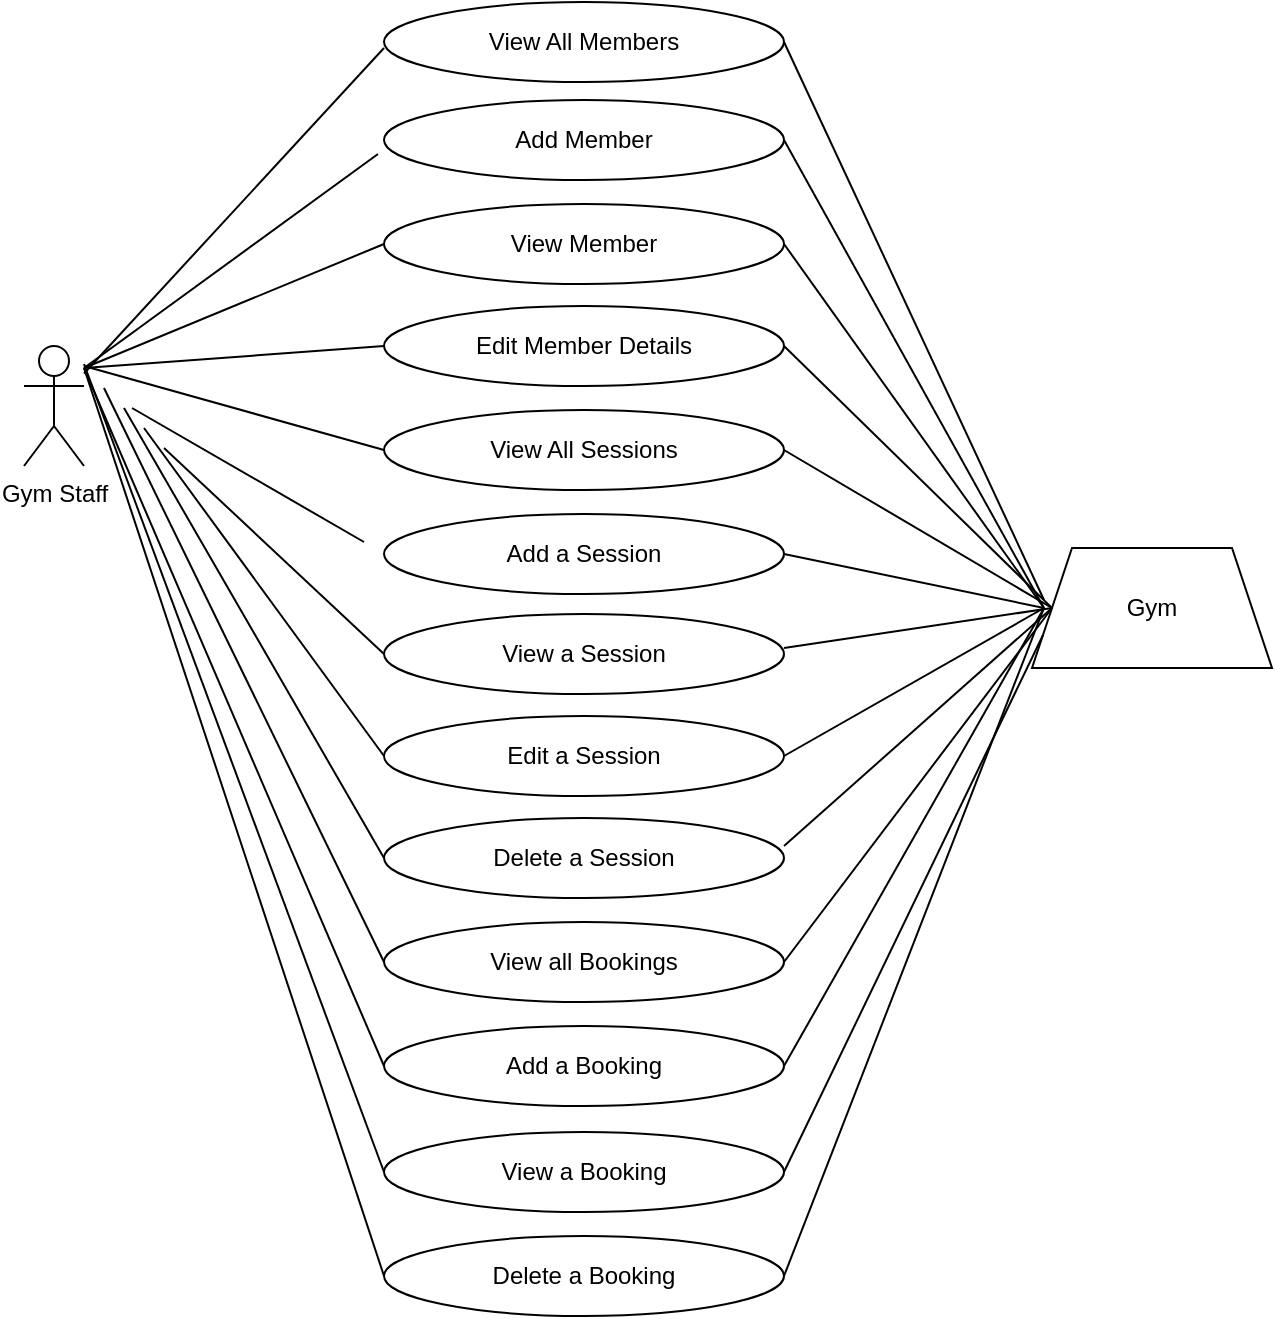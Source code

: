 <mxfile version="14.5.8" type="github">
  <diagram id="4ZYtwNBvJNw4dHj6FMdi" name="Page-1">
    <mxGraphModel dx="1199" dy="798" grid="0" gridSize="10" guides="1" tooltips="1" connect="1" arrows="1" fold="1" page="1" pageScale="1" pageWidth="827" pageHeight="1169" math="0" shadow="0">
      <root>
        <mxCell id="0" />
        <mxCell id="1" parent="0" />
        <mxCell id="EgusrF27Uay_0VXwVTjy-2" value="Gym Staff" style="shape=umlActor;verticalLabelPosition=bottom;verticalAlign=top;html=1;outlineConnect=0;" parent="1" vertex="1">
          <mxGeometry x="100" y="179" width="30" height="60" as="geometry" />
        </mxCell>
        <mxCell id="EgusrF27Uay_0VXwVTjy-8" value="View Member" style="ellipse;whiteSpace=wrap;html=1;" parent="1" vertex="1">
          <mxGeometry x="280" y="108" width="200" height="40" as="geometry" />
        </mxCell>
        <mxCell id="EgusrF27Uay_0VXwVTjy-9" value="Edit Member Details" style="ellipse;whiteSpace=wrap;html=1;" parent="1" vertex="1">
          <mxGeometry x="280" y="159" width="200" height="40" as="geometry" />
        </mxCell>
        <mxCell id="EgusrF27Uay_0VXwVTjy-10" value="View All Sessions" style="ellipse;whiteSpace=wrap;html=1;" parent="1" vertex="1">
          <mxGeometry x="280" y="211" width="200" height="40" as="geometry" />
        </mxCell>
        <mxCell id="EgusrF27Uay_0VXwVTjy-11" value="Add a Session" style="ellipse;whiteSpace=wrap;html=1;" parent="1" vertex="1">
          <mxGeometry x="280" y="263" width="200" height="40" as="geometry" />
        </mxCell>
        <mxCell id="EgusrF27Uay_0VXwVTjy-12" value="View a Session" style="ellipse;whiteSpace=wrap;html=1;" parent="1" vertex="1">
          <mxGeometry x="280" y="313" width="200" height="40" as="geometry" />
        </mxCell>
        <mxCell id="EgusrF27Uay_0VXwVTjy-13" value="Edit a Session" style="ellipse;whiteSpace=wrap;html=1;" parent="1" vertex="1">
          <mxGeometry x="280" y="364" width="200" height="40" as="geometry" />
        </mxCell>
        <mxCell id="EgusrF27Uay_0VXwVTjy-14" value="Delete a Session" style="ellipse;whiteSpace=wrap;html=1;" parent="1" vertex="1">
          <mxGeometry x="280" y="415" width="200" height="40" as="geometry" />
        </mxCell>
        <mxCell id="EgusrF27Uay_0VXwVTjy-15" value="Gym" style="shape=trapezoid;perimeter=trapezoidPerimeter;whiteSpace=wrap;html=1;fixedSize=1;" parent="1" vertex="1">
          <mxGeometry x="604" y="280" width="120" height="60" as="geometry" />
        </mxCell>
        <mxCell id="EgusrF27Uay_0VXwVTjy-16" value="View all Bookings" style="ellipse;whiteSpace=wrap;html=1;" parent="1" vertex="1">
          <mxGeometry x="280" y="467" width="200" height="40" as="geometry" />
        </mxCell>
        <mxCell id="EgusrF27Uay_0VXwVTjy-17" value="Delete a Booking" style="ellipse;whiteSpace=wrap;html=1;" parent="1" vertex="1">
          <mxGeometry x="280" y="624" width="200" height="40" as="geometry" />
        </mxCell>
        <mxCell id="EgusrF27Uay_0VXwVTjy-18" value="View a Booking" style="ellipse;whiteSpace=wrap;html=1;" parent="1" vertex="1">
          <mxGeometry x="280" y="572" width="200" height="40" as="geometry" />
        </mxCell>
        <mxCell id="EgusrF27Uay_0VXwVTjy-19" value="Add a Booking" style="ellipse;whiteSpace=wrap;html=1;" parent="1" vertex="1">
          <mxGeometry x="280" y="519" width="200" height="40" as="geometry" />
        </mxCell>
        <mxCell id="EgusrF27Uay_0VXwVTjy-23" value="View All Members" style="ellipse;whiteSpace=wrap;html=1;" parent="1" vertex="1">
          <mxGeometry x="280" y="7" width="200" height="40" as="geometry" />
        </mxCell>
        <mxCell id="EgusrF27Uay_0VXwVTjy-24" value="Add Member" style="ellipse;whiteSpace=wrap;html=1;" parent="1" vertex="1">
          <mxGeometry x="280" y="56" width="200" height="40" as="geometry" />
        </mxCell>
        <mxCell id="EgusrF27Uay_0VXwVTjy-27" value="" style="endArrow=none;html=1;" parent="1" source="EgusrF27Uay_0VXwVTjy-2" edge="1">
          <mxGeometry width="50" height="50" relative="1" as="geometry">
            <mxPoint x="230" y="80" as="sourcePoint" />
            <mxPoint x="280" y="30" as="targetPoint" />
          </mxGeometry>
        </mxCell>
        <mxCell id="EgusrF27Uay_0VXwVTjy-28" value="" style="endArrow=none;html=1;entryX=-0.015;entryY=0.675;entryDx=0;entryDy=0;entryPerimeter=0;" parent="1" target="EgusrF27Uay_0VXwVTjy-24" edge="1">
          <mxGeometry width="50" height="50" relative="1" as="geometry">
            <mxPoint x="130" y="190" as="sourcePoint" />
            <mxPoint x="290" y="40" as="targetPoint" />
          </mxGeometry>
        </mxCell>
        <mxCell id="EgusrF27Uay_0VXwVTjy-29" value="" style="endArrow=none;html=1;entryX=0;entryY=0.5;entryDx=0;entryDy=0;" parent="1" target="EgusrF27Uay_0VXwVTjy-8" edge="1">
          <mxGeometry width="50" height="50" relative="1" as="geometry">
            <mxPoint x="130" y="190" as="sourcePoint" />
            <mxPoint x="287" y="93" as="targetPoint" />
          </mxGeometry>
        </mxCell>
        <mxCell id="EgusrF27Uay_0VXwVTjy-30" value="" style="endArrow=none;html=1;entryX=0;entryY=0.5;entryDx=0;entryDy=0;" parent="1" target="EgusrF27Uay_0VXwVTjy-9" edge="1">
          <mxGeometry width="50" height="50" relative="1" as="geometry">
            <mxPoint x="130" y="190" as="sourcePoint" />
            <mxPoint x="290" y="138" as="targetPoint" />
          </mxGeometry>
        </mxCell>
        <mxCell id="EgusrF27Uay_0VXwVTjy-31" value="" style="endArrow=none;html=1;entryX=0;entryY=0.5;entryDx=0;entryDy=0;" parent="1" target="EgusrF27Uay_0VXwVTjy-10" edge="1">
          <mxGeometry width="50" height="50" relative="1" as="geometry">
            <mxPoint x="130" y="189" as="sourcePoint" />
            <mxPoint x="290" y="189" as="targetPoint" />
          </mxGeometry>
        </mxCell>
        <mxCell id="EgusrF27Uay_0VXwVTjy-32" value="" style="endArrow=none;html=1;entryX=1;entryY=0.5;entryDx=0;entryDy=0;" parent="1" target="EgusrF27Uay_0VXwVTjy-23" edge="1">
          <mxGeometry width="50" height="50" relative="1" as="geometry">
            <mxPoint x="610" y="306" as="sourcePoint" />
            <mxPoint x="757" y="199" as="targetPoint" />
          </mxGeometry>
        </mxCell>
        <mxCell id="EgusrF27Uay_0VXwVTjy-33" value="" style="endArrow=none;html=1;entryX=1;entryY=0.5;entryDx=0;entryDy=0;exitX=0;exitY=0.5;exitDx=0;exitDy=0;" parent="1" source="EgusrF27Uay_0VXwVTjy-15" target="EgusrF27Uay_0VXwVTjy-10" edge="1">
          <mxGeometry width="50" height="50" relative="1" as="geometry">
            <mxPoint x="620" y="316" as="sourcePoint" />
            <mxPoint x="490" y="37" as="targetPoint" />
          </mxGeometry>
        </mxCell>
        <mxCell id="EgusrF27Uay_0VXwVTjy-34" value="" style="endArrow=none;html=1;entryX=1;entryY=0.5;entryDx=0;entryDy=0;" parent="1" target="EgusrF27Uay_0VXwVTjy-11" edge="1">
          <mxGeometry width="50" height="50" relative="1" as="geometry">
            <mxPoint x="610" y="310" as="sourcePoint" />
            <mxPoint x="500" y="47" as="targetPoint" />
          </mxGeometry>
        </mxCell>
        <mxCell id="EgusrF27Uay_0VXwVTjy-35" value="" style="endArrow=none;html=1;entryX=1;entryY=0.5;entryDx=0;entryDy=0;exitX=0;exitY=0.5;exitDx=0;exitDy=0;" parent="1" source="EgusrF27Uay_0VXwVTjy-15" target="EgusrF27Uay_0VXwVTjy-9" edge="1">
          <mxGeometry width="50" height="50" relative="1" as="geometry">
            <mxPoint x="640" y="336" as="sourcePoint" />
            <mxPoint x="510" y="57" as="targetPoint" />
          </mxGeometry>
        </mxCell>
        <mxCell id="EgusrF27Uay_0VXwVTjy-36" value="" style="endArrow=none;html=1;entryX=1;entryY=0.5;entryDx=0;entryDy=0;" parent="1" target="EgusrF27Uay_0VXwVTjy-8" edge="1">
          <mxGeometry width="50" height="50" relative="1" as="geometry">
            <mxPoint x="610" y="310" as="sourcePoint" />
            <mxPoint x="520" y="67" as="targetPoint" />
          </mxGeometry>
        </mxCell>
        <mxCell id="EgusrF27Uay_0VXwVTjy-37" value="" style="endArrow=none;html=1;entryX=1;entryY=0.5;entryDx=0;entryDy=0;" parent="1" target="EgusrF27Uay_0VXwVTjy-24" edge="1">
          <mxGeometry width="50" height="50" relative="1" as="geometry">
            <mxPoint x="610" y="310" as="sourcePoint" />
            <mxPoint x="530" y="77" as="targetPoint" />
          </mxGeometry>
        </mxCell>
        <mxCell id="EgusrF27Uay_0VXwVTjy-38" value="" style="endArrow=none;html=1;entryX=1;entryY=0.5;entryDx=0;entryDy=0;exitX=0;exitY=0.5;exitDx=0;exitDy=0;" parent="1" source="EgusrF27Uay_0VXwVTjy-15" edge="1">
          <mxGeometry width="50" height="50" relative="1" as="geometry">
            <mxPoint x="610" y="357" as="sourcePoint" />
            <mxPoint x="480" y="330" as="targetPoint" />
          </mxGeometry>
        </mxCell>
        <mxCell id="EgusrF27Uay_0VXwVTjy-39" value="" style="endArrow=none;html=1;entryX=1;entryY=0.5;entryDx=0;entryDy=0;" parent="1" target="EgusrF27Uay_0VXwVTjy-13" edge="1">
          <mxGeometry width="50" height="50" relative="1" as="geometry">
            <mxPoint x="610" y="310" as="sourcePoint" />
            <mxPoint x="490" y="340" as="targetPoint" />
          </mxGeometry>
        </mxCell>
        <mxCell id="EgusrF27Uay_0VXwVTjy-40" value="" style="endArrow=none;html=1;entryX=1;entryY=0.35;entryDx=0;entryDy=0;exitX=0;exitY=0.5;exitDx=0;exitDy=0;entryPerimeter=0;" parent="1" source="EgusrF27Uay_0VXwVTjy-15" target="EgusrF27Uay_0VXwVTjy-14" edge="1">
          <mxGeometry width="50" height="50" relative="1" as="geometry">
            <mxPoint x="630" y="330" as="sourcePoint" />
            <mxPoint x="500" y="350" as="targetPoint" />
          </mxGeometry>
        </mxCell>
        <mxCell id="EgusrF27Uay_0VXwVTjy-41" value="" style="endArrow=none;html=1;entryX=1;entryY=0.5;entryDx=0;entryDy=0;exitX=0;exitY=0.5;exitDx=0;exitDy=0;" parent="1" source="EgusrF27Uay_0VXwVTjy-15" target="EgusrF27Uay_0VXwVTjy-16" edge="1">
          <mxGeometry width="50" height="50" relative="1" as="geometry">
            <mxPoint x="640" y="340" as="sourcePoint" />
            <mxPoint x="510" y="360" as="targetPoint" />
          </mxGeometry>
        </mxCell>
        <mxCell id="EgusrF27Uay_0VXwVTjy-42" value="" style="endArrow=none;html=1;entryX=1;entryY=0.5;entryDx=0;entryDy=0;" parent="1" target="EgusrF27Uay_0VXwVTjy-19" edge="1">
          <mxGeometry width="50" height="50" relative="1" as="geometry">
            <mxPoint x="610" y="310" as="sourcePoint" />
            <mxPoint x="520" y="370" as="targetPoint" />
          </mxGeometry>
        </mxCell>
        <mxCell id="EgusrF27Uay_0VXwVTjy-43" value="" style="endArrow=none;html=1;entryX=1;entryY=0.5;entryDx=0;entryDy=0;exitX=0;exitY=0.75;exitDx=0;exitDy=0;" parent="1" source="EgusrF27Uay_0VXwVTjy-15" target="EgusrF27Uay_0VXwVTjy-18" edge="1">
          <mxGeometry width="50" height="50" relative="1" as="geometry">
            <mxPoint x="660" y="360" as="sourcePoint" />
            <mxPoint x="530" y="380" as="targetPoint" />
          </mxGeometry>
        </mxCell>
        <mxCell id="EgusrF27Uay_0VXwVTjy-44" value="" style="endArrow=none;html=1;entryX=1;entryY=0.5;entryDx=0;entryDy=0;" parent="1" target="EgusrF27Uay_0VXwVTjy-17" edge="1">
          <mxGeometry width="50" height="50" relative="1" as="geometry">
            <mxPoint x="610" y="310" as="sourcePoint" />
            <mxPoint x="540" y="390" as="targetPoint" />
          </mxGeometry>
        </mxCell>
        <mxCell id="EgusrF27Uay_0VXwVTjy-47" value="" style="endArrow=none;html=1;entryX=0;entryY=0.5;entryDx=0;entryDy=0;" parent="1" target="EgusrF27Uay_0VXwVTjy-18" edge="1">
          <mxGeometry width="50" height="50" relative="1" as="geometry">
            <mxPoint x="130" y="188" as="sourcePoint" />
            <mxPoint x="280" y="230" as="targetPoint" />
          </mxGeometry>
        </mxCell>
        <mxCell id="EgusrF27Uay_0VXwVTjy-48" value="" style="endArrow=none;html=1;entryX=0;entryY=0.5;entryDx=0;entryDy=0;" parent="1" target="EgusrF27Uay_0VXwVTjy-17" edge="1">
          <mxGeometry width="50" height="50" relative="1" as="geometry">
            <mxPoint x="130" y="190" as="sourcePoint" />
            <mxPoint x="310" y="261" as="targetPoint" />
          </mxGeometry>
        </mxCell>
        <mxCell id="EgusrF27Uay_0VXwVTjy-49" value="" style="endArrow=none;html=1;entryX=0;entryY=0.5;entryDx=0;entryDy=0;" parent="1" target="EgusrF27Uay_0VXwVTjy-19" edge="1">
          <mxGeometry width="50" height="50" relative="1" as="geometry">
            <mxPoint x="130" y="190" as="sourcePoint" />
            <mxPoint x="290" y="602" as="targetPoint" />
          </mxGeometry>
        </mxCell>
        <mxCell id="EgusrF27Uay_0VXwVTjy-50" value="" style="endArrow=none;html=1;entryX=0;entryY=0.5;entryDx=0;entryDy=0;" parent="1" target="EgusrF27Uay_0VXwVTjy-16" edge="1">
          <mxGeometry width="50" height="50" relative="1" as="geometry">
            <mxPoint x="140" y="200" as="sourcePoint" />
            <mxPoint x="290" y="549" as="targetPoint" />
          </mxGeometry>
        </mxCell>
        <mxCell id="TAG_8uiU1UoeKPNbuvuT-1" value="" style="endArrow=none;html=1;entryX=0;entryY=0.5;entryDx=0;entryDy=0;" edge="1" parent="1" target="EgusrF27Uay_0VXwVTjy-14">
          <mxGeometry width="50" height="50" relative="1" as="geometry">
            <mxPoint x="150" y="210" as="sourcePoint" />
            <mxPoint x="290" y="497" as="targetPoint" />
          </mxGeometry>
        </mxCell>
        <mxCell id="TAG_8uiU1UoeKPNbuvuT-2" value="" style="endArrow=none;html=1;entryX=0;entryY=0.5;entryDx=0;entryDy=0;" edge="1" parent="1" target="EgusrF27Uay_0VXwVTjy-13">
          <mxGeometry width="50" height="50" relative="1" as="geometry">
            <mxPoint x="160" y="220" as="sourcePoint" />
            <mxPoint x="290" y="445" as="targetPoint" />
          </mxGeometry>
        </mxCell>
        <mxCell id="TAG_8uiU1UoeKPNbuvuT-3" value="" style="endArrow=none;html=1;entryX=0;entryY=0.5;entryDx=0;entryDy=0;" edge="1" parent="1" target="EgusrF27Uay_0VXwVTjy-12">
          <mxGeometry width="50" height="50" relative="1" as="geometry">
            <mxPoint x="170" y="230" as="sourcePoint" />
            <mxPoint x="290" y="394" as="targetPoint" />
          </mxGeometry>
        </mxCell>
        <mxCell id="TAG_8uiU1UoeKPNbuvuT-4" value="" style="endArrow=none;html=1;" edge="1" parent="1">
          <mxGeometry width="50" height="50" relative="1" as="geometry">
            <mxPoint x="154" y="210" as="sourcePoint" />
            <mxPoint x="270" y="277" as="targetPoint" />
          </mxGeometry>
        </mxCell>
      </root>
    </mxGraphModel>
  </diagram>
</mxfile>
